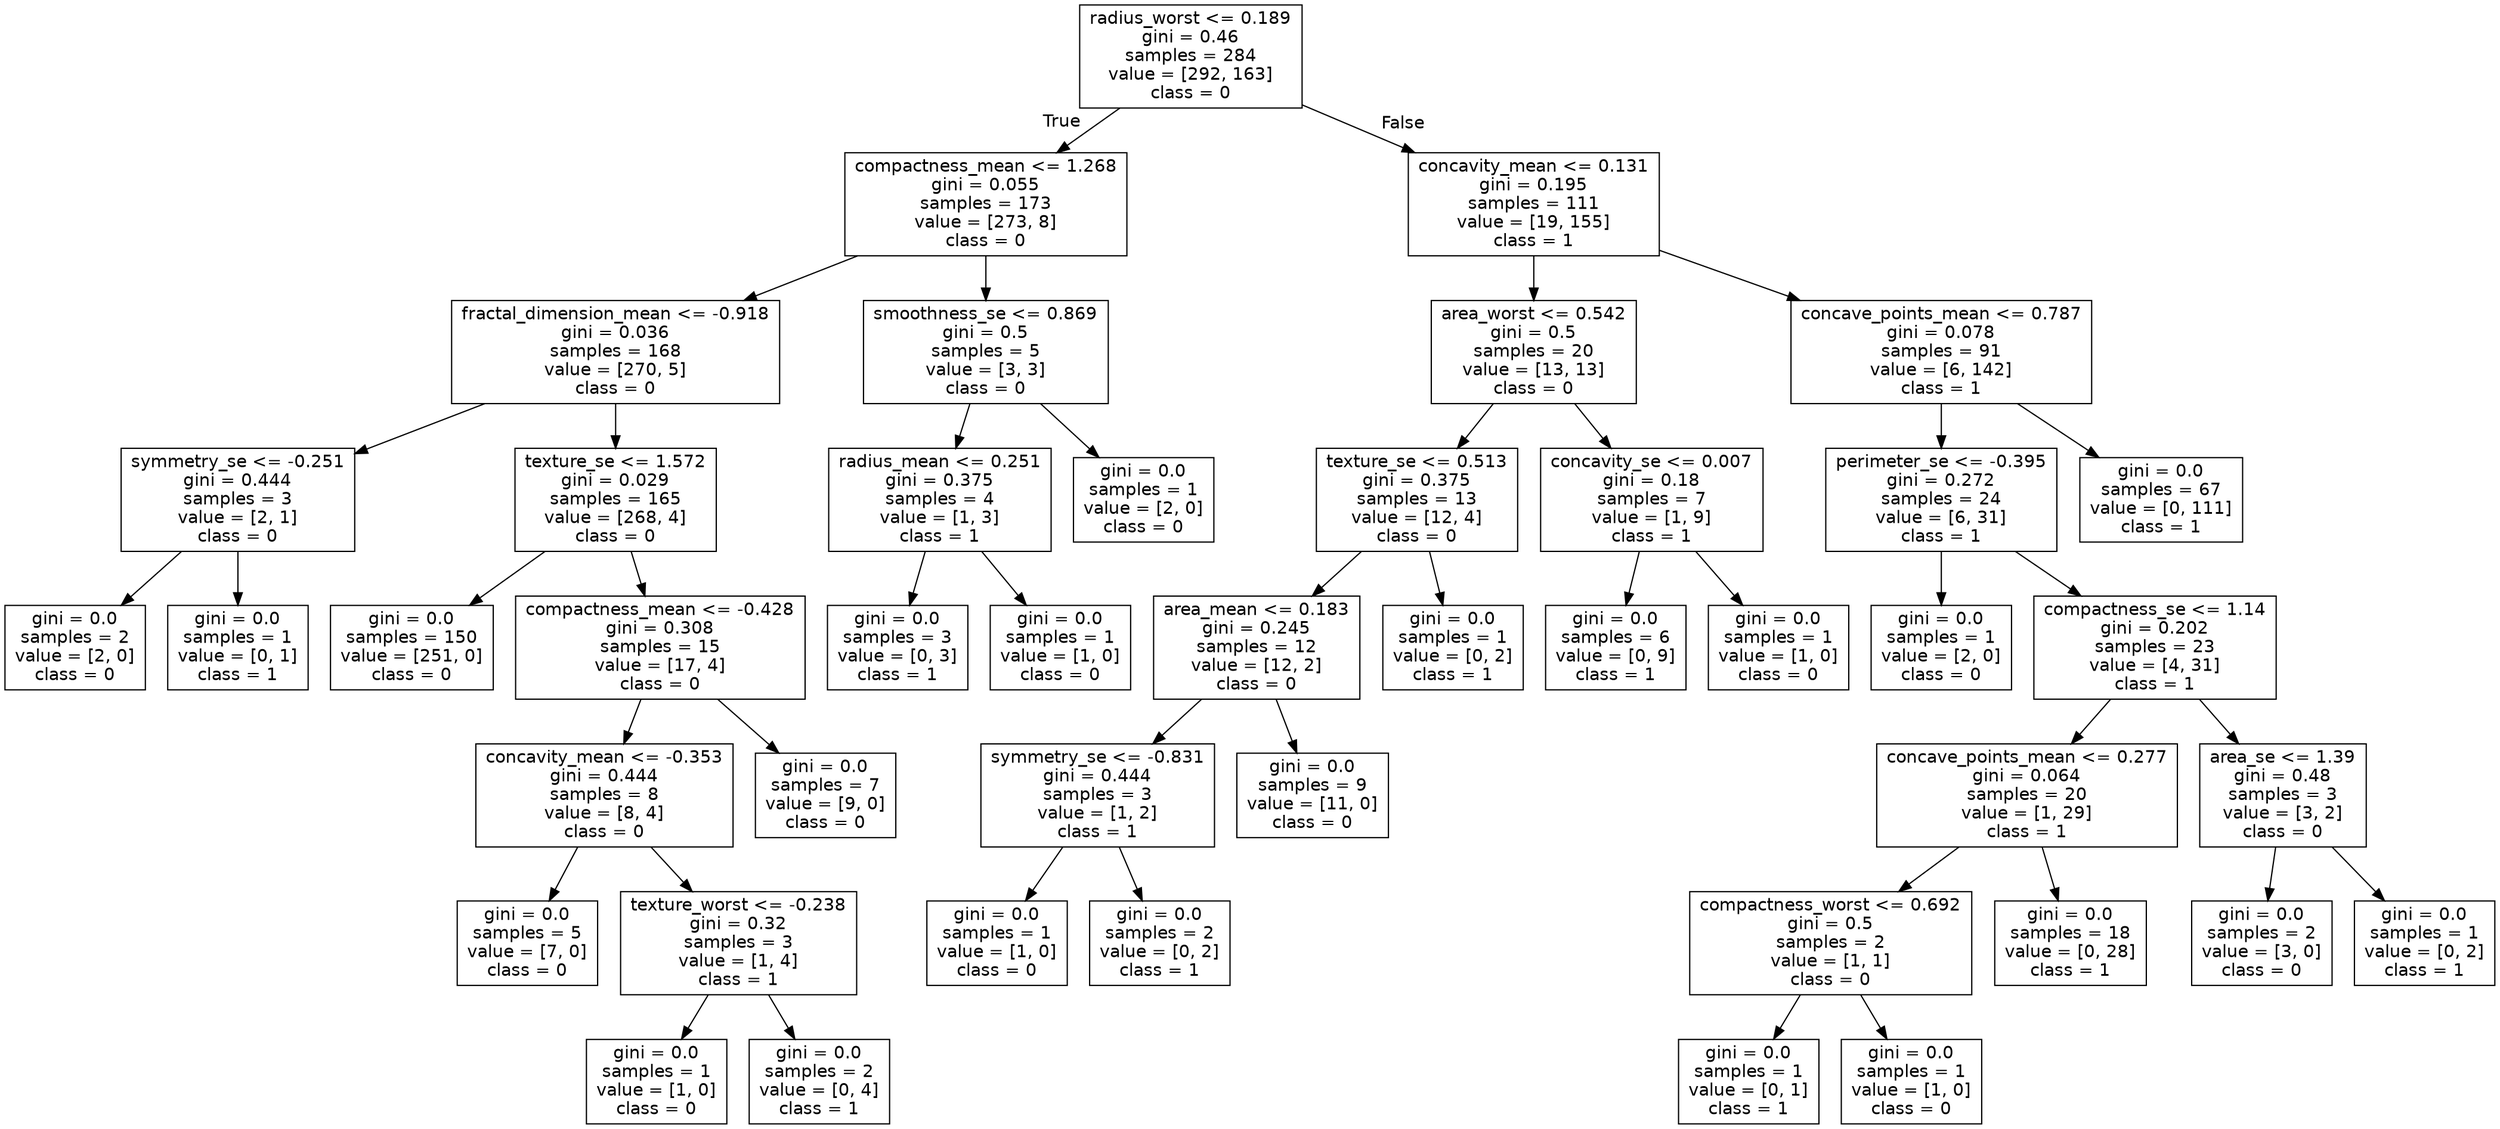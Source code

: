digraph Tree {
node [shape=box, fontname="helvetica"] ;
edge [fontname="helvetica"] ;
0 [label="radius_worst <= 0.189\ngini = 0.46\nsamples = 284\nvalue = [292, 163]\nclass = 0"] ;
1 [label="compactness_mean <= 1.268\ngini = 0.055\nsamples = 173\nvalue = [273, 8]\nclass = 0"] ;
0 -> 1 [labeldistance=2.5, labelangle=45, headlabel="True"] ;
2 [label="fractal_dimension_mean <= -0.918\ngini = 0.036\nsamples = 168\nvalue = [270, 5]\nclass = 0"] ;
1 -> 2 ;
3 [label="symmetry_se <= -0.251\ngini = 0.444\nsamples = 3\nvalue = [2, 1]\nclass = 0"] ;
2 -> 3 ;
4 [label="gini = 0.0\nsamples = 2\nvalue = [2, 0]\nclass = 0"] ;
3 -> 4 ;
5 [label="gini = 0.0\nsamples = 1\nvalue = [0, 1]\nclass = 1"] ;
3 -> 5 ;
6 [label="texture_se <= 1.572\ngini = 0.029\nsamples = 165\nvalue = [268, 4]\nclass = 0"] ;
2 -> 6 ;
7 [label="gini = 0.0\nsamples = 150\nvalue = [251, 0]\nclass = 0"] ;
6 -> 7 ;
8 [label="compactness_mean <= -0.428\ngini = 0.308\nsamples = 15\nvalue = [17, 4]\nclass = 0"] ;
6 -> 8 ;
9 [label="concavity_mean <= -0.353\ngini = 0.444\nsamples = 8\nvalue = [8, 4]\nclass = 0"] ;
8 -> 9 ;
10 [label="gini = 0.0\nsamples = 5\nvalue = [7, 0]\nclass = 0"] ;
9 -> 10 ;
11 [label="texture_worst <= -0.238\ngini = 0.32\nsamples = 3\nvalue = [1, 4]\nclass = 1"] ;
9 -> 11 ;
12 [label="gini = 0.0\nsamples = 1\nvalue = [1, 0]\nclass = 0"] ;
11 -> 12 ;
13 [label="gini = 0.0\nsamples = 2\nvalue = [0, 4]\nclass = 1"] ;
11 -> 13 ;
14 [label="gini = 0.0\nsamples = 7\nvalue = [9, 0]\nclass = 0"] ;
8 -> 14 ;
15 [label="smoothness_se <= 0.869\ngini = 0.5\nsamples = 5\nvalue = [3, 3]\nclass = 0"] ;
1 -> 15 ;
16 [label="radius_mean <= 0.251\ngini = 0.375\nsamples = 4\nvalue = [1, 3]\nclass = 1"] ;
15 -> 16 ;
17 [label="gini = 0.0\nsamples = 3\nvalue = [0, 3]\nclass = 1"] ;
16 -> 17 ;
18 [label="gini = 0.0\nsamples = 1\nvalue = [1, 0]\nclass = 0"] ;
16 -> 18 ;
19 [label="gini = 0.0\nsamples = 1\nvalue = [2, 0]\nclass = 0"] ;
15 -> 19 ;
20 [label="concavity_mean <= 0.131\ngini = 0.195\nsamples = 111\nvalue = [19, 155]\nclass = 1"] ;
0 -> 20 [labeldistance=2.5, labelangle=-45, headlabel="False"] ;
21 [label="area_worst <= 0.542\ngini = 0.5\nsamples = 20\nvalue = [13, 13]\nclass = 0"] ;
20 -> 21 ;
22 [label="texture_se <= 0.513\ngini = 0.375\nsamples = 13\nvalue = [12, 4]\nclass = 0"] ;
21 -> 22 ;
23 [label="area_mean <= 0.183\ngini = 0.245\nsamples = 12\nvalue = [12, 2]\nclass = 0"] ;
22 -> 23 ;
24 [label="symmetry_se <= -0.831\ngini = 0.444\nsamples = 3\nvalue = [1, 2]\nclass = 1"] ;
23 -> 24 ;
25 [label="gini = 0.0\nsamples = 1\nvalue = [1, 0]\nclass = 0"] ;
24 -> 25 ;
26 [label="gini = 0.0\nsamples = 2\nvalue = [0, 2]\nclass = 1"] ;
24 -> 26 ;
27 [label="gini = 0.0\nsamples = 9\nvalue = [11, 0]\nclass = 0"] ;
23 -> 27 ;
28 [label="gini = 0.0\nsamples = 1\nvalue = [0, 2]\nclass = 1"] ;
22 -> 28 ;
29 [label="concavity_se <= 0.007\ngini = 0.18\nsamples = 7\nvalue = [1, 9]\nclass = 1"] ;
21 -> 29 ;
30 [label="gini = 0.0\nsamples = 6\nvalue = [0, 9]\nclass = 1"] ;
29 -> 30 ;
31 [label="gini = 0.0\nsamples = 1\nvalue = [1, 0]\nclass = 0"] ;
29 -> 31 ;
32 [label="concave_points_mean <= 0.787\ngini = 0.078\nsamples = 91\nvalue = [6, 142]\nclass = 1"] ;
20 -> 32 ;
33 [label="perimeter_se <= -0.395\ngini = 0.272\nsamples = 24\nvalue = [6, 31]\nclass = 1"] ;
32 -> 33 ;
34 [label="gini = 0.0\nsamples = 1\nvalue = [2, 0]\nclass = 0"] ;
33 -> 34 ;
35 [label="compactness_se <= 1.14\ngini = 0.202\nsamples = 23\nvalue = [4, 31]\nclass = 1"] ;
33 -> 35 ;
36 [label="concave_points_mean <= 0.277\ngini = 0.064\nsamples = 20\nvalue = [1, 29]\nclass = 1"] ;
35 -> 36 ;
37 [label="compactness_worst <= 0.692\ngini = 0.5\nsamples = 2\nvalue = [1, 1]\nclass = 0"] ;
36 -> 37 ;
38 [label="gini = 0.0\nsamples = 1\nvalue = [0, 1]\nclass = 1"] ;
37 -> 38 ;
39 [label="gini = 0.0\nsamples = 1\nvalue = [1, 0]\nclass = 0"] ;
37 -> 39 ;
40 [label="gini = 0.0\nsamples = 18\nvalue = [0, 28]\nclass = 1"] ;
36 -> 40 ;
41 [label="area_se <= 1.39\ngini = 0.48\nsamples = 3\nvalue = [3, 2]\nclass = 0"] ;
35 -> 41 ;
42 [label="gini = 0.0\nsamples = 2\nvalue = [3, 0]\nclass = 0"] ;
41 -> 42 ;
43 [label="gini = 0.0\nsamples = 1\nvalue = [0, 2]\nclass = 1"] ;
41 -> 43 ;
44 [label="gini = 0.0\nsamples = 67\nvalue = [0, 111]\nclass = 1"] ;
32 -> 44 ;
}